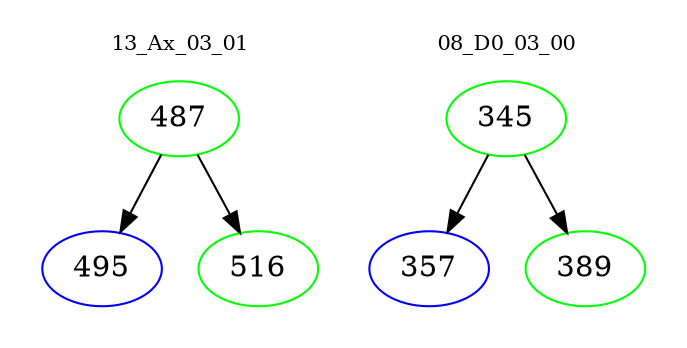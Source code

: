 digraph{
subgraph cluster_0 {
color = white
label = "13_Ax_03_01";
fontsize=10;
T0_487 [label="487", color="green"]
T0_487 -> T0_495 [color="black"]
T0_495 [label="495", color="blue"]
T0_487 -> T0_516 [color="black"]
T0_516 [label="516", color="green"]
}
subgraph cluster_1 {
color = white
label = "08_D0_03_00";
fontsize=10;
T1_345 [label="345", color="green"]
T1_345 -> T1_357 [color="black"]
T1_357 [label="357", color="blue"]
T1_345 -> T1_389 [color="black"]
T1_389 [label="389", color="green"]
}
}
